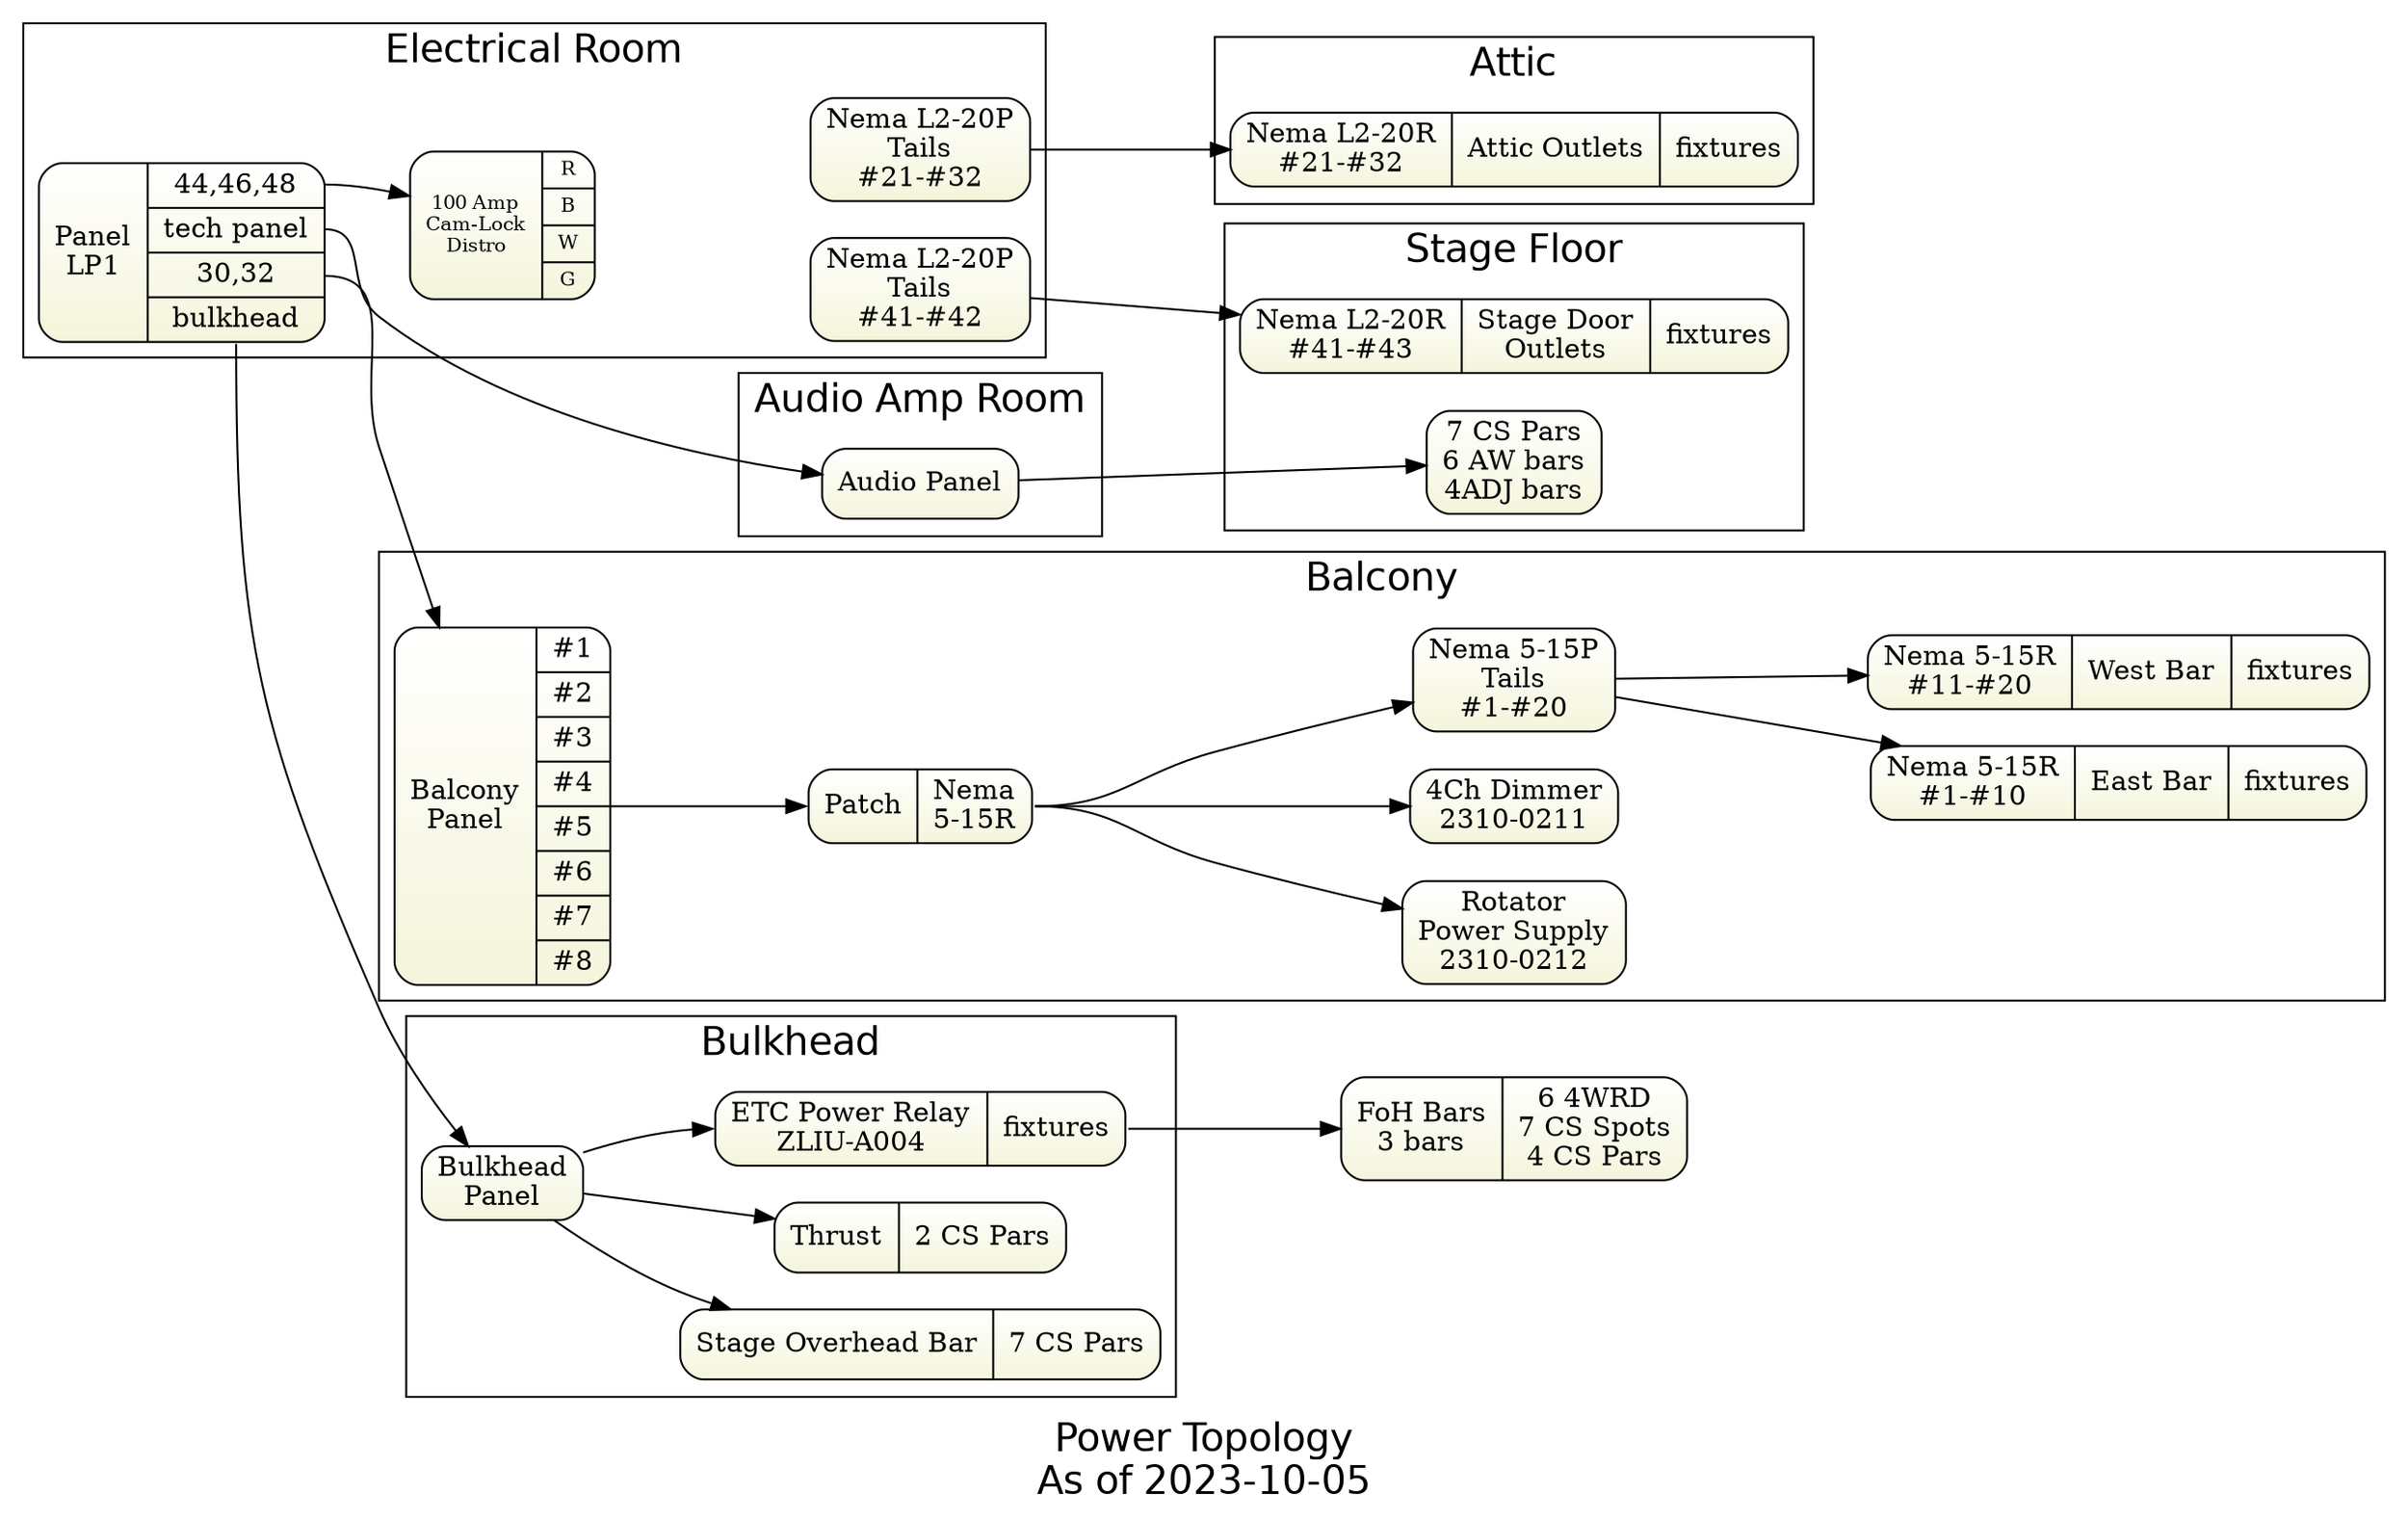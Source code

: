 digraph topology3 { 
graph [overlap = true, fontsize = 10, rankdir=LR
      tooltip="Lighting Power Topology",
      label="Power Topology\nAs of 2023-10-05"
      fontsize=20
      fontname = Helvetica]

node [shape=Mrecord, tooltip="" , 
      fillcolor="white:beige" , style=filled  
      gradientangle=270]
      


fohbar       [label="{FoH Bars\n3 bars|6 4WRD\n7 CS Spots\n4 CS Pars}"]
topbar       [label="{Stage Overhead Bar|7 CS Pars}"]
points       [label="{Thrust|2 CS Pars}"]
 
subgraph cluster_er { label="Electrical Room"
  tails [label="Nema L2-20P\nTails\n#21-#32"]
  tails4143 [label="Nema L2-20P\nTails\n#41-#42"]
  lp1 [label="{{Panel\nLP1}
  |{ <o4448>44,46,48
  |<o4>tech panel
  |<o3032>30,32 
  |<o2>bulkhead
  }	
  }"]
  distro [label="{100 Amp\nCam-Lock\nDistro|{R|B|W|G}}" fontsize=10
			href="https://en.wikipedia.org/wiki/Camlock_(electrical)"]
}      

subgraph cluster_bal { label="Balcony"
	balcony     [label="{Balcony\nPanel
	|{  <o1>#1
	  | <o2>#2
	  | <o3>#3
	  | <o4>#4
	  | <o5>#5
	  | <o6>#6
	  | <o7>#7
	  | <o8>#8
	  }}"]
	patch       [label="{ <i>Patch |  <o>Nema\n5-15R }"]
	balconyeast  [label="{<i>Nema 5-15R\n#1-#10|{East Bar}|{ fixtures}}"]
	balconywest  [label="{<i>Nema 5-15R\n#11-#20
		|{West Bar}
		|{ fixtures}}"]
	chromaq      [label="Rotator\nPower Supply\n2310-0212"] 
	dimmer0211   [label="4Ch Dimmer\n2310-0211"] 
	tails_bal    [label="Nema 5-15P\nTails\n#1-#20"] 
}

subgraph cluster_bulk { label="Bulkhead"
  bulkhead  [label="Bulkhead\nPanel"]
  topbar
  points
  zliua004  [label="{<i> ETC Power Relay\nZLIU-A004 | <fix> fixtures }"]
}

subgraph cluster_attic {label="Attic"
	attic [label="{<i>Nema L2-20R\n#21-#32|{Attic Outlets}|{ fixtures}}"]
}

tails -> attic

subgraph cluster_amp {label="Audio Amp Room"
   techpanel [label="Audio Panel"]
}

subgraph cluster_stage {label="Stage Floor"
  stagepars [label="7 CS Pars\n6 AW bars\n4ADJ bars"]
  stage     [label="{<i>Nema L2-20R\n#41-#43|{Stage Door\nOutlets}|{fixtures}}"]
}

tails4143 -> stage

patch:o -> chromaq
patch:o -> dimmer0211
balcony -> patch:i

patch:o   -> tails_bal
tails_bal -> balconywest
tails_bal -> balconyeast

techpanel -> stagepars

lp1:o2    -> bulkhead
lp1:o3032 -> balcony  
lp1:o4448 -> distro
 
lp1:o4 -> techpanel

bulkhead -> topbar
bulkhead -> points
bulkhead -> zliua004:i 
zliua004:fix -> fohbar

# invisiable lines to force layout
distro -> tails     [style=invis]
distro -> tails4143 [style=invis] 
distro -> techpanel  [style=invis]
}